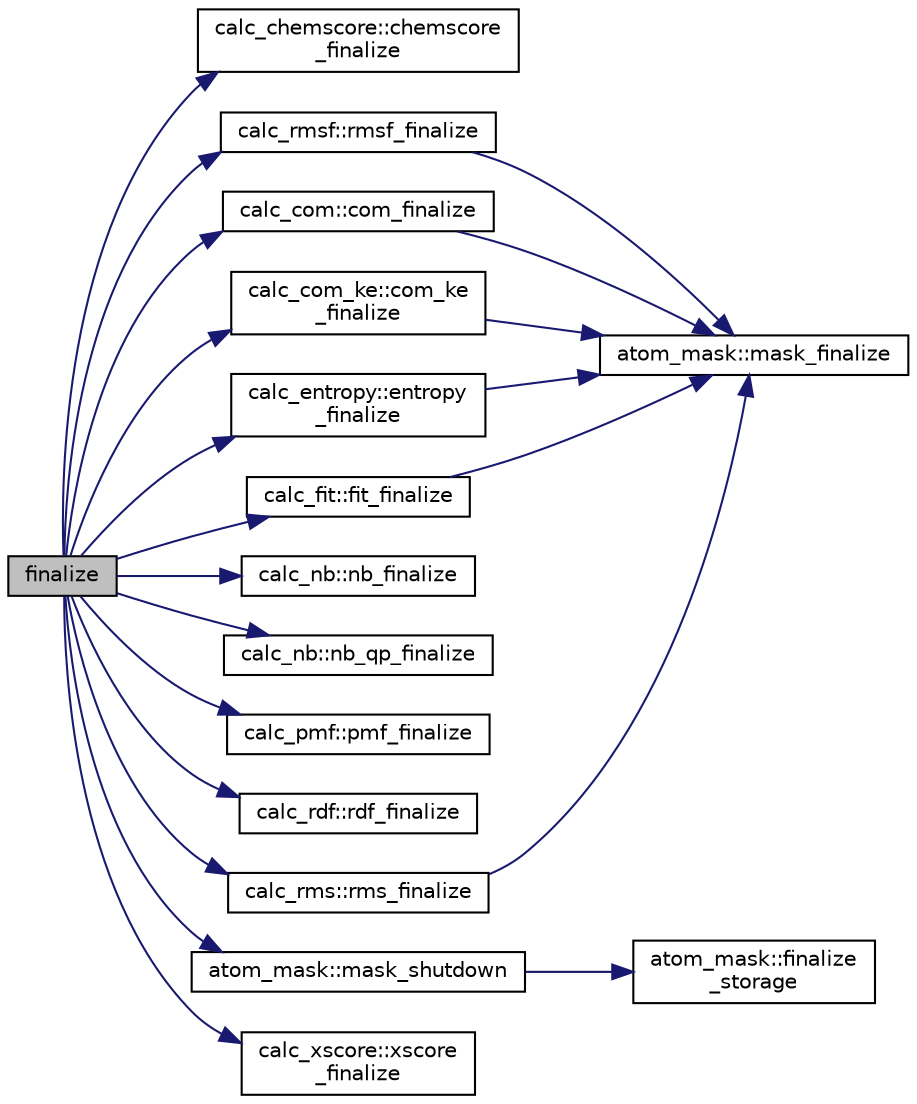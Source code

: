 digraph "finalize"
{
  edge [fontname="Helvetica",fontsize="10",labelfontname="Helvetica",labelfontsize="10"];
  node [fontname="Helvetica",fontsize="10",shape=record];
  rankdir="LR";
  Node1 [label="finalize",height=0.2,width=0.4,color="black", fillcolor="grey75", style="filled" fontcolor="black"];
  Node1 -> Node2 [color="midnightblue",fontsize="10",style="solid",fontname="Helvetica"];
  Node2 [label="calc_chemscore::chemscore\l_finalize",height=0.2,width=0.4,color="black", fillcolor="white", style="filled",URL="$classcalc__chemscore.html#ae933b171a206adf49ec5cde460082f5a"];
  Node1 -> Node3 [color="midnightblue",fontsize="10",style="solid",fontname="Helvetica"];
  Node3 [label="calc_com::com_finalize",height=0.2,width=0.4,color="black", fillcolor="white", style="filled",URL="$classcalc__com.html#a45389417b8edfa5f656068b71161be03"];
  Node3 -> Node4 [color="midnightblue",fontsize="10",style="solid",fontname="Helvetica"];
  Node4 [label="atom_mask::mask_finalize",height=0.2,width=0.4,color="black", fillcolor="white", style="filled",URL="$classatom__mask.html#a7059cec5e1eecb2536e9cac6d5fb8ce0"];
  Node1 -> Node5 [color="midnightblue",fontsize="10",style="solid",fontname="Helvetica"];
  Node5 [label="calc_com_ke::com_ke\l_finalize",height=0.2,width=0.4,color="black", fillcolor="white", style="filled",URL="$classcalc__com__ke.html#a089d44e2e8eacfbd26da425a497530c5"];
  Node5 -> Node4 [color="midnightblue",fontsize="10",style="solid",fontname="Helvetica"];
  Node1 -> Node6 [color="midnightblue",fontsize="10",style="solid",fontname="Helvetica"];
  Node6 [label="calc_entropy::entropy\l_finalize",height=0.2,width=0.4,color="black", fillcolor="white", style="filled",URL="$classcalc__entropy.html#a8b7097d5478f130ec2b04ac4eb69e156"];
  Node6 -> Node4 [color="midnightblue",fontsize="10",style="solid",fontname="Helvetica"];
  Node1 -> Node7 [color="midnightblue",fontsize="10",style="solid",fontname="Helvetica"];
  Node7 [label="calc_fit::fit_finalize",height=0.2,width=0.4,color="black", fillcolor="white", style="filled",URL="$classcalc__fit.html#ad14c1235965e5604af2221fe382c98dd"];
  Node7 -> Node4 [color="midnightblue",fontsize="10",style="solid",fontname="Helvetica"];
  Node1 -> Node8 [color="midnightblue",fontsize="10",style="solid",fontname="Helvetica"];
  Node8 [label="atom_mask::mask_shutdown",height=0.2,width=0.4,color="black", fillcolor="white", style="filled",URL="$classatom__mask.html#a14396a493fa6fda90515fd946a68e90b"];
  Node8 -> Node9 [color="midnightblue",fontsize="10",style="solid",fontname="Helvetica"];
  Node9 [label="atom_mask::finalize\l_storage",height=0.2,width=0.4,color="black", fillcolor="white", style="filled",URL="$classatom__mask.html#a1f5d16022ce19bc3de0cba73139d6b04"];
  Node1 -> Node10 [color="midnightblue",fontsize="10",style="solid",fontname="Helvetica"];
  Node10 [label="calc_nb::nb_finalize",height=0.2,width=0.4,color="black", fillcolor="white", style="filled",URL="$classcalc__nb.html#ad4b4eb1aad0d5e40cbf07579ca5306de"];
  Node1 -> Node11 [color="midnightblue",fontsize="10",style="solid",fontname="Helvetica"];
  Node11 [label="calc_nb::nb_qp_finalize",height=0.2,width=0.4,color="black", fillcolor="white", style="filled",URL="$classcalc__nb.html#ac6032c768a8f42bc47e597e359478356"];
  Node1 -> Node12 [color="midnightblue",fontsize="10",style="solid",fontname="Helvetica"];
  Node12 [label="calc_pmf::pmf_finalize",height=0.2,width=0.4,color="black", fillcolor="white", style="filled",URL="$classcalc__pmf.html#abaffcc0fb18adf0a3084d8a6a0be60e6"];
  Node1 -> Node13 [color="midnightblue",fontsize="10",style="solid",fontname="Helvetica"];
  Node13 [label="calc_rdf::rdf_finalize",height=0.2,width=0.4,color="black", fillcolor="white", style="filled",URL="$classcalc__rdf.html#a4fe98fe00b67ceadd0ce93d9a9eae6a7"];
  Node1 -> Node14 [color="midnightblue",fontsize="10",style="solid",fontname="Helvetica"];
  Node14 [label="calc_rms::rms_finalize",height=0.2,width=0.4,color="black", fillcolor="white", style="filled",URL="$classcalc__rms.html#a4753dc26621e5a66675acefb3e85b0ba"];
  Node14 -> Node4 [color="midnightblue",fontsize="10",style="solid",fontname="Helvetica"];
  Node1 -> Node15 [color="midnightblue",fontsize="10",style="solid",fontname="Helvetica"];
  Node15 [label="calc_rmsf::rmsf_finalize",height=0.2,width=0.4,color="black", fillcolor="white", style="filled",URL="$classcalc__rmsf.html#a7ea65c84cbb1c6f49010270f617d3340"];
  Node15 -> Node4 [color="midnightblue",fontsize="10",style="solid",fontname="Helvetica"];
  Node1 -> Node16 [color="midnightblue",fontsize="10",style="solid",fontname="Helvetica"];
  Node16 [label="calc_xscore::xscore\l_finalize",height=0.2,width=0.4,color="black", fillcolor="white", style="filled",URL="$classcalc__xscore.html#a520f096fd642c5abc03bcb0cd9ee421b"];
}
